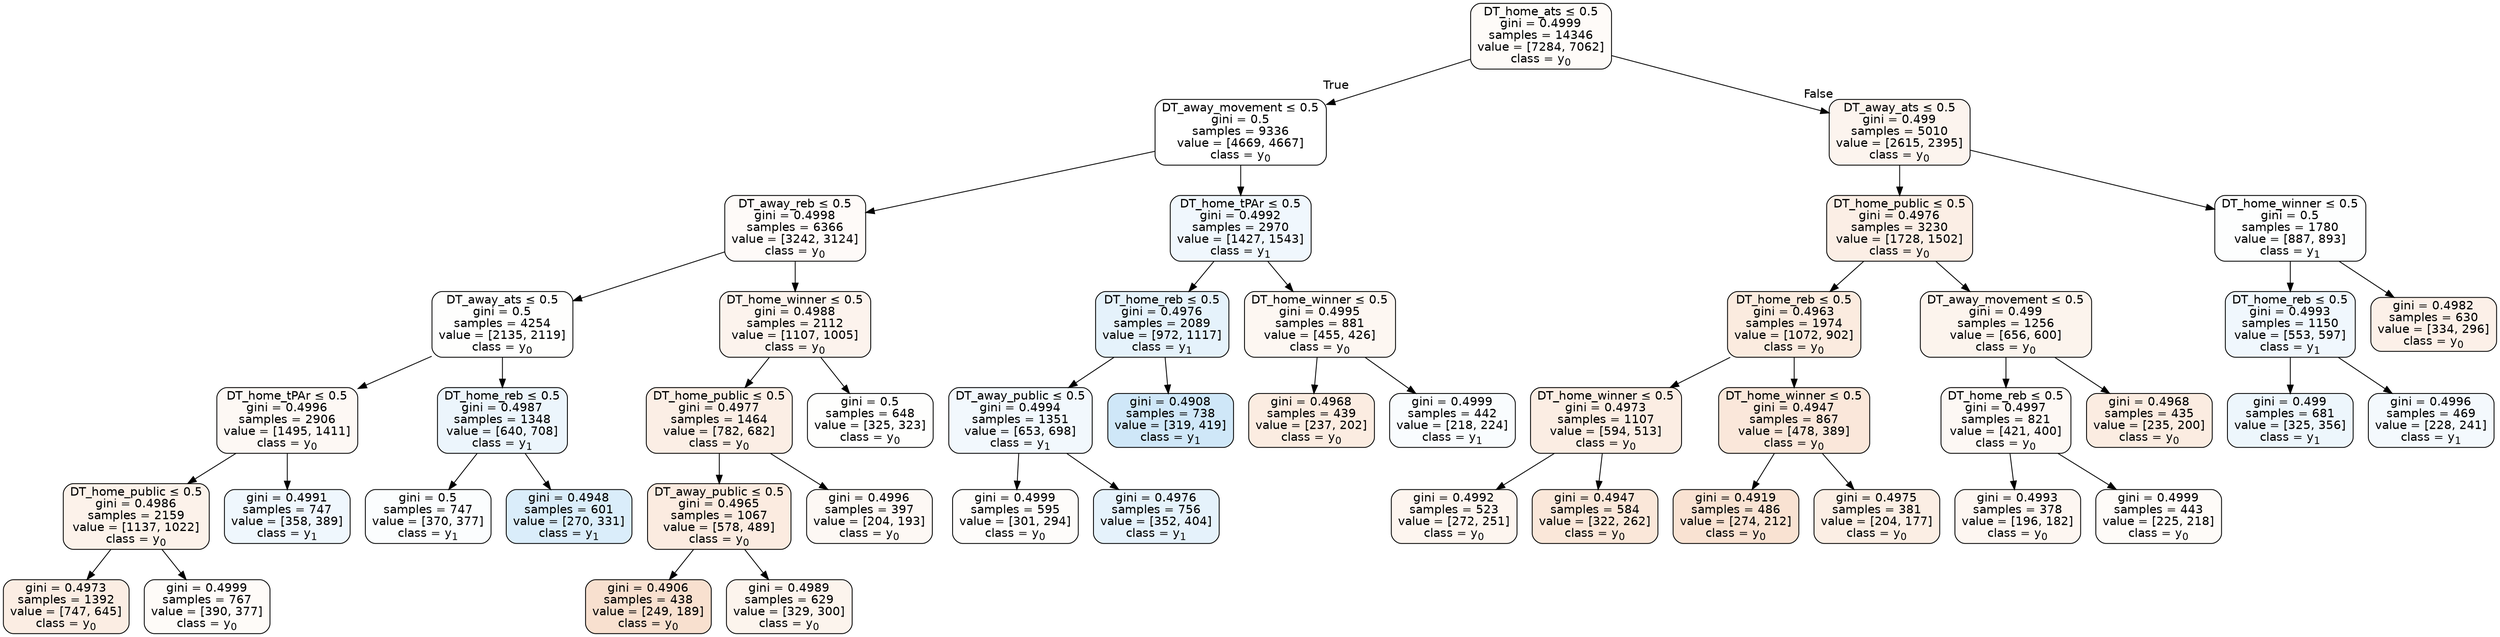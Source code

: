 digraph Tree {
node [shape=box, style="filled, rounded", color="black", fontname=helvetica] ;
edge [fontname=helvetica] ;
0 [label=<DT_home_ats &le; 0.5<br/>gini = 0.4999<br/>samples = 14346<br/>value = [7284, 7062]<br/>class = y<SUB>0</SUB>>, fillcolor="#e5813908"] ;
1 [label=<DT_away_movement &le; 0.5<br/>gini = 0.5<br/>samples = 9336<br/>value = [4669, 4667]<br/>class = y<SUB>0</SUB>>, fillcolor="#e5813900"] ;
0 -> 1 [labeldistance=2.5, labelangle=45, headlabel="True"] ;
2 [label=<DT_away_reb &le; 0.5<br/>gini = 0.4998<br/>samples = 6366<br/>value = [3242, 3124]<br/>class = y<SUB>0</SUB>>, fillcolor="#e5813909"] ;
1 -> 2 ;
3 [label=<DT_away_ats &le; 0.5<br/>gini = 0.5<br/>samples = 4254<br/>value = [2135, 2119]<br/>class = y<SUB>0</SUB>>, fillcolor="#e5813902"] ;
2 -> 3 ;
4 [label=<DT_home_tPAr &le; 0.5<br/>gini = 0.4996<br/>samples = 2906<br/>value = [1495, 1411]<br/>class = y<SUB>0</SUB>>, fillcolor="#e581390e"] ;
3 -> 4 ;
5 [label=<DT_home_public &le; 0.5<br/>gini = 0.4986<br/>samples = 2159<br/>value = [1137, 1022]<br/>class = y<SUB>0</SUB>>, fillcolor="#e581391a"] ;
4 -> 5 ;
6 [label=<gini = 0.4973<br/>samples = 1392<br/>value = [747, 645]<br/>class = y<SUB>0</SUB>>, fillcolor="#e5813923"] ;
5 -> 6 ;
7 [label=<gini = 0.4999<br/>samples = 767<br/>value = [390, 377]<br/>class = y<SUB>0</SUB>>, fillcolor="#e5813908"] ;
5 -> 7 ;
8 [label=<gini = 0.4991<br/>samples = 747<br/>value = [358, 389]<br/>class = y<SUB>1</SUB>>, fillcolor="#399de514"] ;
4 -> 8 ;
9 [label=<DT_home_reb &le; 0.5<br/>gini = 0.4987<br/>samples = 1348<br/>value = [640, 708]<br/>class = y<SUB>1</SUB>>, fillcolor="#399de518"] ;
3 -> 9 ;
10 [label=<gini = 0.5<br/>samples = 747<br/>value = [370, 377]<br/>class = y<SUB>1</SUB>>, fillcolor="#399de505"] ;
9 -> 10 ;
11 [label=<gini = 0.4948<br/>samples = 601<br/>value = [270, 331]<br/>class = y<SUB>1</SUB>>, fillcolor="#399de52f"] ;
9 -> 11 ;
12 [label=<DT_home_winner &le; 0.5<br/>gini = 0.4988<br/>samples = 2112<br/>value = [1107, 1005]<br/>class = y<SUB>0</SUB>>, fillcolor="#e5813917"] ;
2 -> 12 ;
13 [label=<DT_home_public &le; 0.5<br/>gini = 0.4977<br/>samples = 1464<br/>value = [782, 682]<br/>class = y<SUB>0</SUB>>, fillcolor="#e5813921"] ;
12 -> 13 ;
14 [label=<DT_away_public &le; 0.5<br/>gini = 0.4965<br/>samples = 1067<br/>value = [578, 489]<br/>class = y<SUB>0</SUB>>, fillcolor="#e5813927"] ;
13 -> 14 ;
15 [label=<gini = 0.4906<br/>samples = 438<br/>value = [249, 189]<br/>class = y<SUB>0</SUB>>, fillcolor="#e581393d"] ;
14 -> 15 ;
16 [label=<gini = 0.4989<br/>samples = 629<br/>value = [329, 300]<br/>class = y<SUB>0</SUB>>, fillcolor="#e5813916"] ;
14 -> 16 ;
17 [label=<gini = 0.4996<br/>samples = 397<br/>value = [204, 193]<br/>class = y<SUB>0</SUB>>, fillcolor="#e581390e"] ;
13 -> 17 ;
18 [label=<gini = 0.5<br/>samples = 648<br/>value = [325, 323]<br/>class = y<SUB>0</SUB>>, fillcolor="#e5813902"] ;
12 -> 18 ;
19 [label=<DT_home_tPAr &le; 0.5<br/>gini = 0.4992<br/>samples = 2970<br/>value = [1427, 1543]<br/>class = y<SUB>1</SUB>>, fillcolor="#399de513"] ;
1 -> 19 ;
20 [label=<DT_home_reb &le; 0.5<br/>gini = 0.4976<br/>samples = 2089<br/>value = [972, 1117]<br/>class = y<SUB>1</SUB>>, fillcolor="#399de521"] ;
19 -> 20 ;
21 [label=<DT_away_public &le; 0.5<br/>gini = 0.4994<br/>samples = 1351<br/>value = [653, 698]<br/>class = y<SUB>1</SUB>>, fillcolor="#399de510"] ;
20 -> 21 ;
22 [label=<gini = 0.4999<br/>samples = 595<br/>value = [301, 294]<br/>class = y<SUB>0</SUB>>, fillcolor="#e5813906"] ;
21 -> 22 ;
23 [label=<gini = 0.4976<br/>samples = 756<br/>value = [352, 404]<br/>class = y<SUB>1</SUB>>, fillcolor="#399de521"] ;
21 -> 23 ;
24 [label=<gini = 0.4908<br/>samples = 738<br/>value = [319, 419]<br/>class = y<SUB>1</SUB>>, fillcolor="#399de53d"] ;
20 -> 24 ;
25 [label=<DT_home_winner &le; 0.5<br/>gini = 0.4995<br/>samples = 881<br/>value = [455, 426]<br/>class = y<SUB>0</SUB>>, fillcolor="#e5813910"] ;
19 -> 25 ;
26 [label=<gini = 0.4968<br/>samples = 439<br/>value = [237, 202]<br/>class = y<SUB>0</SUB>>, fillcolor="#e5813926"] ;
25 -> 26 ;
27 [label=<gini = 0.4999<br/>samples = 442<br/>value = [218, 224]<br/>class = y<SUB>1</SUB>>, fillcolor="#399de507"] ;
25 -> 27 ;
28 [label=<DT_away_ats &le; 0.5<br/>gini = 0.499<br/>samples = 5010<br/>value = [2615, 2395]<br/>class = y<SUB>0</SUB>>, fillcolor="#e5813915"] ;
0 -> 28 [labeldistance=2.5, labelangle=-45, headlabel="False"] ;
29 [label=<DT_home_public &le; 0.5<br/>gini = 0.4976<br/>samples = 3230<br/>value = [1728, 1502]<br/>class = y<SUB>0</SUB>>, fillcolor="#e5813921"] ;
28 -> 29 ;
30 [label=<DT_home_reb &le; 0.5<br/>gini = 0.4963<br/>samples = 1974<br/>value = [1072, 902]<br/>class = y<SUB>0</SUB>>, fillcolor="#e5813928"] ;
29 -> 30 ;
31 [label=<DT_home_winner &le; 0.5<br/>gini = 0.4973<br/>samples = 1107<br/>value = [594, 513]<br/>class = y<SUB>0</SUB>>, fillcolor="#e5813923"] ;
30 -> 31 ;
32 [label=<gini = 0.4992<br/>samples = 523<br/>value = [272, 251]<br/>class = y<SUB>0</SUB>>, fillcolor="#e5813914"] ;
31 -> 32 ;
33 [label=<gini = 0.4947<br/>samples = 584<br/>value = [322, 262]<br/>class = y<SUB>0</SUB>>, fillcolor="#e5813930"] ;
31 -> 33 ;
34 [label=<DT_home_winner &le; 0.5<br/>gini = 0.4947<br/>samples = 867<br/>value = [478, 389]<br/>class = y<SUB>0</SUB>>, fillcolor="#e581392f"] ;
30 -> 34 ;
35 [label=<gini = 0.4919<br/>samples = 486<br/>value = [274, 212]<br/>class = y<SUB>0</SUB>>, fillcolor="#e581393a"] ;
34 -> 35 ;
36 [label=<gini = 0.4975<br/>samples = 381<br/>value = [204, 177]<br/>class = y<SUB>0</SUB>>, fillcolor="#e5813922"] ;
34 -> 36 ;
37 [label=<DT_away_movement &le; 0.5<br/>gini = 0.499<br/>samples = 1256<br/>value = [656, 600]<br/>class = y<SUB>0</SUB>>, fillcolor="#e5813916"] ;
29 -> 37 ;
38 [label=<DT_home_reb &le; 0.5<br/>gini = 0.4997<br/>samples = 821<br/>value = [421, 400]<br/>class = y<SUB>0</SUB>>, fillcolor="#e581390d"] ;
37 -> 38 ;
39 [label=<gini = 0.4993<br/>samples = 378<br/>value = [196, 182]<br/>class = y<SUB>0</SUB>>, fillcolor="#e5813912"] ;
38 -> 39 ;
40 [label=<gini = 0.4999<br/>samples = 443<br/>value = [225, 218]<br/>class = y<SUB>0</SUB>>, fillcolor="#e5813908"] ;
38 -> 40 ;
41 [label=<gini = 0.4968<br/>samples = 435<br/>value = [235, 200]<br/>class = y<SUB>0</SUB>>, fillcolor="#e5813926"] ;
37 -> 41 ;
42 [label=<DT_home_winner &le; 0.5<br/>gini = 0.5<br/>samples = 1780<br/>value = [887, 893]<br/>class = y<SUB>1</SUB>>, fillcolor="#399de502"] ;
28 -> 42 ;
43 [label=<DT_home_reb &le; 0.5<br/>gini = 0.4993<br/>samples = 1150<br/>value = [553, 597]<br/>class = y<SUB>1</SUB>>, fillcolor="#399de513"] ;
42 -> 43 ;
44 [label=<gini = 0.499<br/>samples = 681<br/>value = [325, 356]<br/>class = y<SUB>1</SUB>>, fillcolor="#399de516"] ;
43 -> 44 ;
45 [label=<gini = 0.4996<br/>samples = 469<br/>value = [228, 241]<br/>class = y<SUB>1</SUB>>, fillcolor="#399de50e"] ;
43 -> 45 ;
46 [label=<gini = 0.4982<br/>samples = 630<br/>value = [334, 296]<br/>class = y<SUB>0</SUB>>, fillcolor="#e581391d"] ;
42 -> 46 ;
}